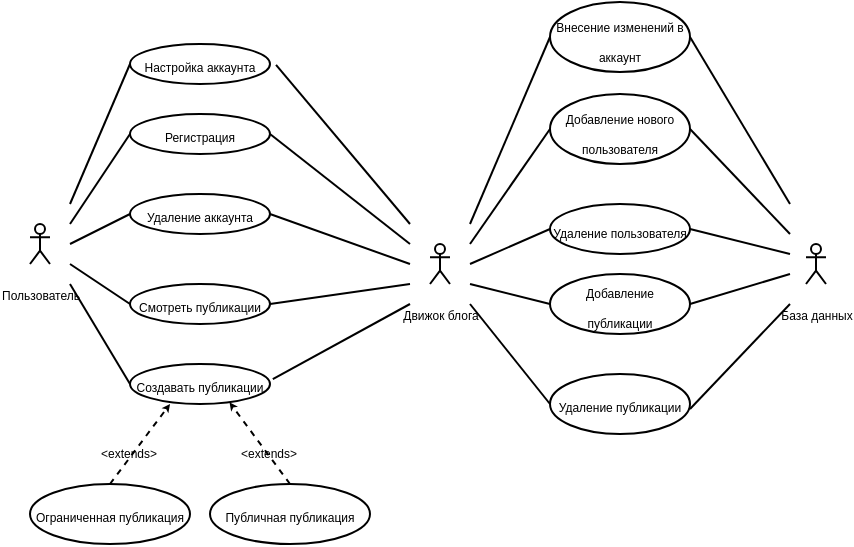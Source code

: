 <mxfile version="12.3.3" type="device" pages="1"><diagram id="A20EJrgMSQUUW8VRcx26" name="Page-1"><mxGraphModel dx="563" dy="312" grid="1" gridSize="10" guides="1" tooltips="1" connect="1" arrows="1" fold="1" page="1" pageScale="1" pageWidth="827" pageHeight="1169" math="0" shadow="0"><root><mxCell id="0"/><mxCell id="1" parent="0"/><mxCell id="beu0jUodksfQikGF6Tld-45" value="&lt;font style=&quot;font-size: 6px&quot;&gt;&amp;lt;extends&amp;gt;&lt;/font&gt;" style="text;html=1;align=center;verticalAlign=middle;resizable=0;points=[];;labelBackgroundColor=#ffffff;" vertex="1" connectable="0" parent="1"><mxGeometry x="149.792" y="769.866" as="geometry"><mxPoint x="-11.5" y="3" as="offset"/></mxGeometry></mxCell><mxCell id="beu0jUodksfQikGF6Tld-23" value="&lt;font style=&quot;font-size: 6px&quot;&gt;&amp;lt;extends&amp;gt;&lt;/font&gt;" style="text;html=1;align=center;verticalAlign=middle;resizable=0;points=[];;labelBackgroundColor=#ffffff;" vertex="1" connectable="0" parent="1"><mxGeometry x="79.792" y="769.866" as="geometry"><mxPoint x="-11.5" y="3" as="offset"/></mxGeometry></mxCell><mxCell id="beu0jUodksfQikGF6Tld-1" value="&lt;font style=&quot;font-size: 6px&quot;&gt;Пользователь&lt;/font&gt;" style="shape=umlActor;verticalLabelPosition=bottom;labelBackgroundColor=#ffffff;verticalAlign=top;html=1;outlineConnect=0;" vertex="1" parent="1"><mxGeometry x="20" y="660" width="10" height="20" as="geometry"/></mxCell><mxCell id="beu0jUodksfQikGF6Tld-2" value="&lt;font style=&quot;font-size: 6px&quot;&gt;Смотреть&amp;nbsp;&lt;font&gt;публикации&lt;/font&gt;&lt;br&gt;&lt;/font&gt;" style="ellipse;whiteSpace=wrap;html=1;" vertex="1" parent="1"><mxGeometry x="70" y="690" width="70" height="20" as="geometry"/></mxCell><mxCell id="beu0jUodksfQikGF6Tld-3" value="&lt;font style=&quot;font-size: 6px&quot;&gt;Регистрация&lt;br&gt;&lt;/font&gt;" style="ellipse;whiteSpace=wrap;html=1;" vertex="1" parent="1"><mxGeometry x="70" y="605" width="70" height="20" as="geometry"/></mxCell><mxCell id="beu0jUodksfQikGF6Tld-4" value="&lt;font style=&quot;font-size: 6px&quot;&gt;Удаление аккаунта&lt;br&gt;&lt;/font&gt;" style="ellipse;whiteSpace=wrap;html=1;" vertex="1" parent="1"><mxGeometry x="70" y="645" width="70" height="20" as="geometry"/></mxCell><mxCell id="beu0jUodksfQikGF6Tld-6" value="&lt;font style=&quot;font-size: 6px&quot;&gt;Создавать публикации&lt;br&gt;&lt;/font&gt;" style="ellipse;whiteSpace=wrap;html=1;" vertex="1" parent="1"><mxGeometry x="70" y="730" width="70" height="20" as="geometry"/></mxCell><mxCell id="beu0jUodksfQikGF6Tld-8" value="&lt;font style=&quot;font-size: 6px&quot;&gt;Публичная публикация&lt;br&gt;&lt;/font&gt;" style="ellipse;whiteSpace=wrap;html=1;" vertex="1" parent="1"><mxGeometry x="110" y="790" width="80" height="30" as="geometry"/></mxCell><mxCell id="beu0jUodksfQikGF6Tld-9" value="&lt;font style=&quot;font-size: 6px&quot;&gt;Ограниченная&amp;nbsp;публикация&lt;br&gt;&lt;/font&gt;" style="ellipse;whiteSpace=wrap;html=1;" vertex="1" parent="1"><mxGeometry x="20" y="790" width="80" height="30" as="geometry"/></mxCell><mxCell id="beu0jUodksfQikGF6Tld-13" value="" style="endArrow=none;html=1;entryX=0;entryY=0.5;entryDx=0;entryDy=0;" edge="1" parent="1" target="beu0jUodksfQikGF6Tld-6"><mxGeometry width="50" height="50" relative="1" as="geometry"><mxPoint x="40" y="690" as="sourcePoint"/><mxPoint x="60" y="800" as="targetPoint"/></mxGeometry></mxCell><mxCell id="beu0jUodksfQikGF6Tld-14" value="" style="endArrow=none;html=1;entryX=0;entryY=0.5;entryDx=0;entryDy=0;" edge="1" parent="1" target="beu0jUodksfQikGF6Tld-2"><mxGeometry width="50" height="50" relative="1" as="geometry"><mxPoint x="40" y="680" as="sourcePoint"/><mxPoint x="80" y="750" as="targetPoint"/></mxGeometry></mxCell><mxCell id="beu0jUodksfQikGF6Tld-15" value="" style="endArrow=none;html=1;entryX=0;entryY=0.5;entryDx=0;entryDy=0;" edge="1" parent="1" target="beu0jUodksfQikGF6Tld-4"><mxGeometry width="50" height="50" relative="1" as="geometry"><mxPoint x="40" y="670" as="sourcePoint"/><mxPoint x="90" y="760" as="targetPoint"/></mxGeometry></mxCell><mxCell id="beu0jUodksfQikGF6Tld-16" value="" style="endArrow=none;html=1;entryX=0;entryY=0.5;entryDx=0;entryDy=0;" edge="1" parent="1" target="beu0jUodksfQikGF6Tld-3"><mxGeometry width="50" height="50" relative="1" as="geometry"><mxPoint x="40" y="660" as="sourcePoint"/><mxPoint x="100" y="770" as="targetPoint"/></mxGeometry></mxCell><mxCell id="beu0jUodksfQikGF6Tld-21" value="" style="endArrow=classic;html=1;dashed=1;entryX=0.286;entryY=1;entryDx=0;entryDy=0;exitX=0.5;exitY=0;exitDx=0;exitDy=0;startSize=6;endSize=1;entryPerimeter=0;" edge="1" parent="1" source="beu0jUodksfQikGF6Tld-9" target="beu0jUodksfQikGF6Tld-6"><mxGeometry width="50" height="50" relative="1" as="geometry"><mxPoint x="190" y="775" as="sourcePoint"/><mxPoint x="150" y="750" as="targetPoint"/></mxGeometry></mxCell><mxCell id="beu0jUodksfQikGF6Tld-25" value="&lt;span style=&quot;font-size: 6px&quot;&gt;Движок блога&lt;br&gt;&lt;br&gt;&lt;/span&gt;" style="shape=umlActor;verticalLabelPosition=bottom;labelBackgroundColor=#ffffff;verticalAlign=top;html=1;outlineConnect=0;" vertex="1" parent="1"><mxGeometry x="220" y="670" width="10" height="20" as="geometry"/></mxCell><mxCell id="beu0jUodksfQikGF6Tld-27" value="&lt;span style=&quot;font-size: 6px&quot;&gt;База данных&lt;br&gt;&lt;/span&gt;" style="shape=umlActor;verticalLabelPosition=bottom;labelBackgroundColor=#ffffff;verticalAlign=top;html=1;outlineConnect=0;" vertex="1" parent="1"><mxGeometry x="408" y="670" width="10" height="20" as="geometry"/></mxCell><mxCell id="beu0jUodksfQikGF6Tld-28" value="&lt;font style=&quot;font-size: 6px&quot;&gt;Добавление публикации&lt;br&gt;&lt;/font&gt;" style="ellipse;whiteSpace=wrap;html=1;" vertex="1" parent="1"><mxGeometry x="280" y="685" width="70" height="30" as="geometry"/></mxCell><mxCell id="beu0jUodksfQikGF6Tld-29" value="&lt;font style=&quot;font-size: 6px&quot;&gt;Добавление нового пользователя&lt;br&gt;&lt;/font&gt;" style="ellipse;whiteSpace=wrap;html=1;" vertex="1" parent="1"><mxGeometry x="280" y="595" width="70" height="35" as="geometry"/></mxCell><mxCell id="beu0jUodksfQikGF6Tld-30" value="&lt;font style=&quot;font-size: 6px&quot;&gt;Удаление пользователя&lt;br&gt;&lt;/font&gt;" style="ellipse;whiteSpace=wrap;html=1;" vertex="1" parent="1"><mxGeometry x="280" y="650" width="70" height="25" as="geometry"/></mxCell><mxCell id="beu0jUodksfQikGF6Tld-31" value="&lt;font style=&quot;font-size: 6px&quot;&gt;Удаление публикации&lt;br&gt;&lt;/font&gt;" style="ellipse;whiteSpace=wrap;html=1;" vertex="1" parent="1"><mxGeometry x="280" y="735" width="70" height="30" as="geometry"/></mxCell><mxCell id="beu0jUodksfQikGF6Tld-32" value="" style="endArrow=none;html=1;entryX=0;entryY=0.5;entryDx=0;entryDy=0;" edge="1" parent="1" target="beu0jUodksfQikGF6Tld-29"><mxGeometry width="50" height="50" relative="1" as="geometry"><mxPoint x="240" y="670" as="sourcePoint"/><mxPoint x="80" y="680" as="targetPoint"/></mxGeometry></mxCell><mxCell id="beu0jUodksfQikGF6Tld-33" value="" style="endArrow=none;html=1;" edge="1" parent="1"><mxGeometry width="50" height="50" relative="1" as="geometry"><mxPoint x="350" y="752.5" as="sourcePoint"/><mxPoint x="400" y="700" as="targetPoint"/></mxGeometry></mxCell><mxCell id="beu0jUodksfQikGF6Tld-36" value="" style="endArrow=none;html=1;exitX=1;exitY=0.5;exitDx=0;exitDy=0;" edge="1" parent="1" source="beu0jUodksfQikGF6Tld-28"><mxGeometry width="50" height="50" relative="1" as="geometry"><mxPoint x="360" y="762.5" as="sourcePoint"/><mxPoint x="400" y="685" as="targetPoint"/></mxGeometry></mxCell><mxCell id="beu0jUodksfQikGF6Tld-37" value="" style="endArrow=none;html=1;exitX=1;exitY=0.5;exitDx=0;exitDy=0;" edge="1" parent="1" source="beu0jUodksfQikGF6Tld-30"><mxGeometry width="50" height="50" relative="1" as="geometry"><mxPoint x="360" y="710" as="sourcePoint"/><mxPoint x="400" y="675" as="targetPoint"/></mxGeometry></mxCell><mxCell id="beu0jUodksfQikGF6Tld-38" value="" style="endArrow=none;html=1;exitX=1;exitY=0.5;exitDx=0;exitDy=0;" edge="1" parent="1" source="beu0jUodksfQikGF6Tld-29"><mxGeometry width="50" height="50" relative="1" as="geometry"><mxPoint x="370" y="720" as="sourcePoint"/><mxPoint x="400" y="665" as="targetPoint"/></mxGeometry></mxCell><mxCell id="beu0jUodksfQikGF6Tld-39" value="" style="endArrow=none;html=1;entryX=0;entryY=0.5;entryDx=0;entryDy=0;" edge="1" parent="1" target="beu0jUodksfQikGF6Tld-30"><mxGeometry width="50" height="50" relative="1" as="geometry"><mxPoint x="240" y="680" as="sourcePoint"/><mxPoint x="410" y="675" as="targetPoint"/></mxGeometry></mxCell><mxCell id="beu0jUodksfQikGF6Tld-40" value="" style="endArrow=none;html=1;entryX=0;entryY=0.5;entryDx=0;entryDy=0;" edge="1" parent="1" target="beu0jUodksfQikGF6Tld-28"><mxGeometry width="50" height="50" relative="1" as="geometry"><mxPoint x="240" y="690" as="sourcePoint"/><mxPoint x="420" y="685" as="targetPoint"/></mxGeometry></mxCell><mxCell id="beu0jUodksfQikGF6Tld-41" value="" style="endArrow=none;html=1;entryX=0;entryY=0.5;entryDx=0;entryDy=0;" edge="1" parent="1" target="beu0jUodksfQikGF6Tld-31"><mxGeometry width="50" height="50" relative="1" as="geometry"><mxPoint x="240" y="700" as="sourcePoint"/><mxPoint x="430" y="695" as="targetPoint"/></mxGeometry></mxCell><mxCell id="beu0jUodksfQikGF6Tld-42" value="" style="endArrow=none;html=1;exitX=1;exitY=0.5;exitDx=0;exitDy=0;" edge="1" parent="1" source="beu0jUodksfQikGF6Tld-3"><mxGeometry width="50" height="50" relative="1" as="geometry"><mxPoint x="390.0" y="597.5" as="sourcePoint"/><mxPoint x="210" y="670" as="targetPoint"/></mxGeometry></mxCell><mxCell id="beu0jUodksfQikGF6Tld-20" value="" style="endArrow=classic;html=1;dashed=1;entryX=0.711;entryY=0.96;entryDx=0;entryDy=0;exitX=0.5;exitY=0;exitDx=0;exitDy=0;endSize=1;entryPerimeter=0;" edge="1" parent="1" source="beu0jUodksfQikGF6Tld-8" target="beu0jUodksfQikGF6Tld-6"><mxGeometry width="50" height="50" relative="1" as="geometry"><mxPoint x="10" y="850" as="sourcePoint"/><mxPoint x="60" y="800" as="targetPoint"/></mxGeometry></mxCell><mxCell id="beu0jUodksfQikGF6Tld-47" value="" style="endArrow=none;html=1;exitX=1;exitY=0.5;exitDx=0;exitDy=0;" edge="1" parent="1" source="beu0jUodksfQikGF6Tld-4"><mxGeometry width="50" height="50" relative="1" as="geometry"><mxPoint x="150" y="625" as="sourcePoint"/><mxPoint x="210" y="680" as="targetPoint"/></mxGeometry></mxCell><mxCell id="beu0jUodksfQikGF6Tld-48" value="" style="endArrow=none;html=1;exitX=1;exitY=0.5;exitDx=0;exitDy=0;" edge="1" parent="1" source="beu0jUodksfQikGF6Tld-2"><mxGeometry width="50" height="50" relative="1" as="geometry"><mxPoint x="150" y="665" as="sourcePoint"/><mxPoint x="210" y="690" as="targetPoint"/></mxGeometry></mxCell><mxCell id="beu0jUodksfQikGF6Tld-49" value="" style="endArrow=none;html=1;exitX=1.02;exitY=0.38;exitDx=0;exitDy=0;exitPerimeter=0;" edge="1" parent="1" source="beu0jUodksfQikGF6Tld-6"><mxGeometry width="50" height="50" relative="1" as="geometry"><mxPoint x="150" y="710" as="sourcePoint"/><mxPoint x="210" y="700" as="targetPoint"/></mxGeometry></mxCell><mxCell id="beu0jUodksfQikGF6Tld-51" value="&lt;font style=&quot;font-size: 6px&quot;&gt;Настройка аккаунта&lt;br&gt;&lt;/font&gt;" style="ellipse;whiteSpace=wrap;html=1;" vertex="1" parent="1"><mxGeometry x="70" y="570" width="70" height="20" as="geometry"/></mxCell><mxCell id="beu0jUodksfQikGF6Tld-52" value="&lt;font style=&quot;font-size: 6px&quot;&gt;Внесение изменений в аккаунт&lt;br&gt;&lt;/font&gt;" style="ellipse;whiteSpace=wrap;html=1;" vertex="1" parent="1"><mxGeometry x="280" y="549" width="70" height="35" as="geometry"/></mxCell><mxCell id="beu0jUodksfQikGF6Tld-53" value="" style="endArrow=none;html=1;exitX=1.043;exitY=0.52;exitDx=0;exitDy=0;exitPerimeter=0;" edge="1" parent="1" source="beu0jUodksfQikGF6Tld-51"><mxGeometry width="50" height="50" relative="1" as="geometry"><mxPoint x="150" y="625" as="sourcePoint"/><mxPoint x="210" y="660" as="targetPoint"/></mxGeometry></mxCell><mxCell id="beu0jUodksfQikGF6Tld-54" value="" style="endArrow=none;html=1;entryX=0;entryY=0.5;entryDx=0;entryDy=0;" edge="1" parent="1" target="beu0jUodksfQikGF6Tld-51"><mxGeometry width="50" height="50" relative="1" as="geometry"><mxPoint x="40" y="650" as="sourcePoint"/><mxPoint x="230" y="690" as="targetPoint"/></mxGeometry></mxCell><mxCell id="beu0jUodksfQikGF6Tld-55" value="" style="endArrow=none;html=1;entryX=0;entryY=0.5;entryDx=0;entryDy=0;" edge="1" parent="1" target="beu0jUodksfQikGF6Tld-52"><mxGeometry width="50" height="50" relative="1" as="geometry"><mxPoint x="240" y="660" as="sourcePoint"/><mxPoint x="240" y="700" as="targetPoint"/></mxGeometry></mxCell><mxCell id="beu0jUodksfQikGF6Tld-56" value="" style="endArrow=none;html=1;exitX=1;exitY=0.5;exitDx=0;exitDy=0;" edge="1" parent="1" source="beu0jUodksfQikGF6Tld-52"><mxGeometry width="50" height="50" relative="1" as="geometry"><mxPoint x="180" y="655" as="sourcePoint"/><mxPoint x="400" y="650" as="targetPoint"/></mxGeometry></mxCell></root></mxGraphModel></diagram></mxfile>